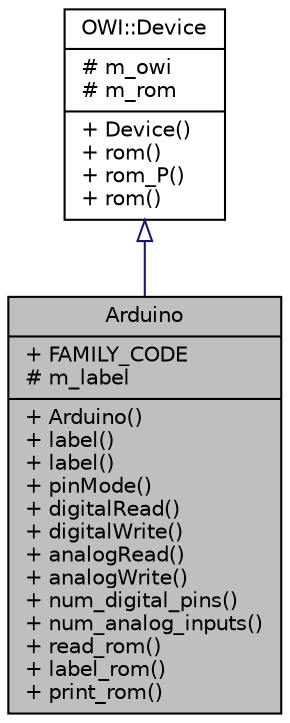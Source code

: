 digraph "Arduino"
{
  edge [fontname="Helvetica",fontsize="10",labelfontname="Helvetica",labelfontsize="10"];
  node [fontname="Helvetica",fontsize="10",shape=record];
  Node1 [label="{Arduino\n|+ FAMILY_CODE\l# m_label\l|+ Arduino()\l+ label()\l+ label()\l+ pinMode()\l+ digitalRead()\l+ digitalWrite()\l+ analogRead()\l+ analogWrite()\l+ num_digital_pins()\l+ num_analog_inputs()\l+ read_rom()\l+ label_rom()\l+ print_rom()\l}",height=0.2,width=0.4,color="black", fillcolor="grey75", style="filled", fontcolor="black"];
  Node2 -> Node1 [dir="back",color="midnightblue",fontsize="10",style="solid",arrowtail="onormal",fontname="Helvetica"];
  Node2 [label="{OWI::Device\n|# m_owi\l# m_rom\l|+ Device()\l+ rom()\l+ rom_P()\l+ rom()\l}",height=0.2,width=0.4,color="black", fillcolor="white", style="filled",URL="$d0/d7f/classOWI_1_1Device.html"];
}
